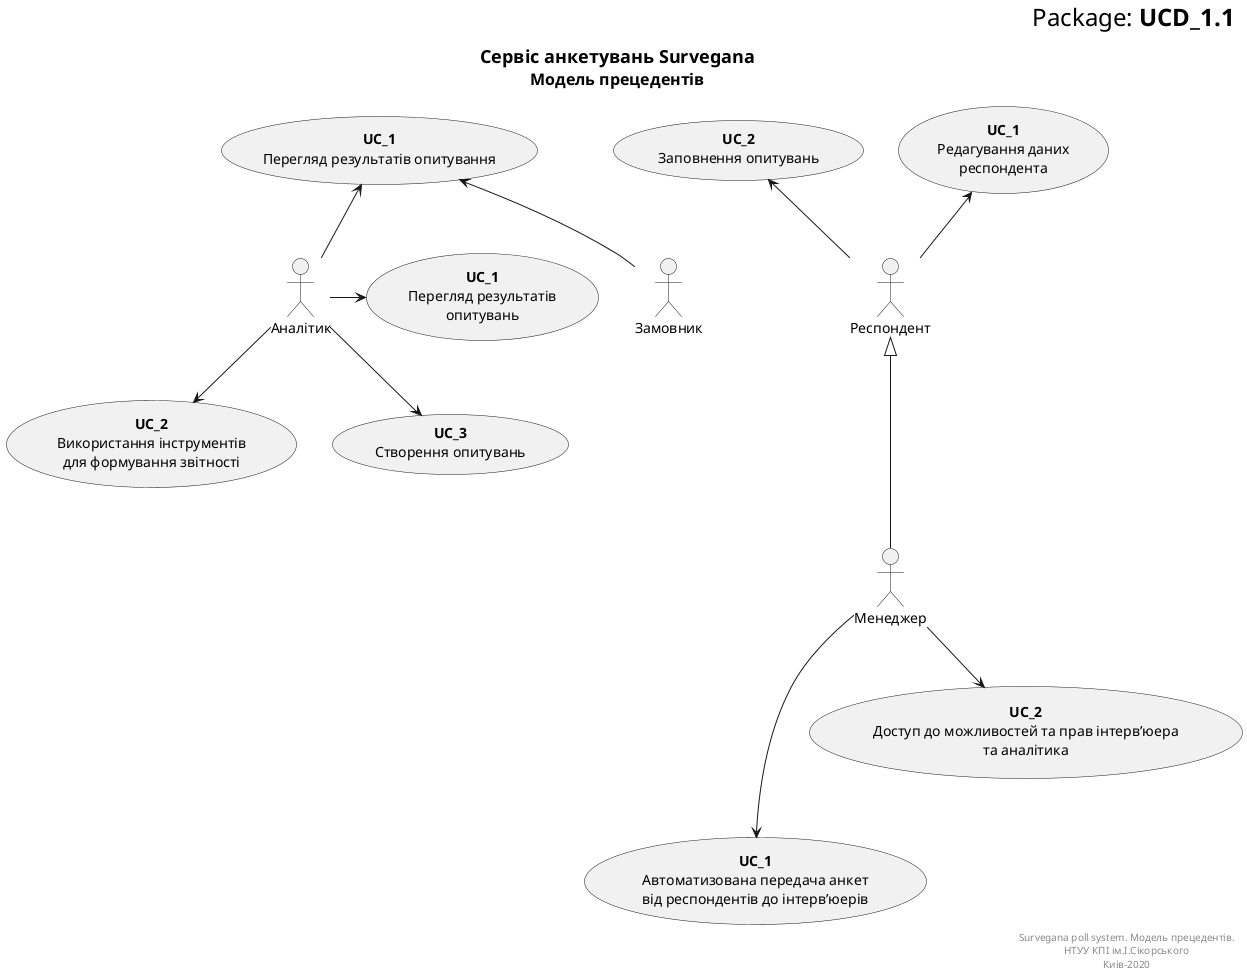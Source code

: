 @startuml
right header
<font size=24 color=black>Package: <b>UCD_1.1
end header

title
<font size=18 color=black>Сервіс анкетувань Survegana
<font size=16 color=black>Модель прецедентів
end title

actor "Респондент" as User
actor "Аналітик" as Analyst
actor "Замовник" as Customer
actor "Менеджер" as Manager

' UCes for User:
usecase "<b>UC_1</b>\nРедагування даних\nреспондента" as UC1_User
usecase "<b>UC_2</b>\nЗаповнення опитувань" as UC2_User

' UCes for Analyst:
usecase "<b>UC_1</b>\nПерегляд результатів\nопитувань" as UC1_Analyst
usecase "<b>UC_2</b>\nВикористання інструментів\nдля формування звітності" as UC2_Analyst
usecase "<b>UC_3</b>\nСтворення опитувань" as UC3_Analyst

' UCes for Customer:
usecase "<b>UC_1</b>\nПерегляд результатів опитування" as UC1_Customer


' UCes for Manager:
usecase "<b>UC_1</b>\nАвтоматизована передача анкет\nвід респондентів до інтерв’юерів" as UC1_Manager
usecase "<b>UC_2</b>\nДоступ до можливостей та прав інтерв’юера\nта аналітика" as UC2_Manager

' Actors connections


Manager -u--|> User

User -u-> UC1_User
User -u-> UC2_User

Analyst -r-> UC1_Analyst
Analyst -d-> UC2_Analyst
Analyst -u-> UC1_Customer
Analyst -d-> UC3_Analyst
Customer -u-> UC1_Customer


Manager -d--> UC1_Manager
Manager -d-> UC2_Manager

right footer
Survegana poll system. Модель прецедентів.
НТУУ КПІ ім.І.Сікорського
Киів-2020
end footer
@enduml